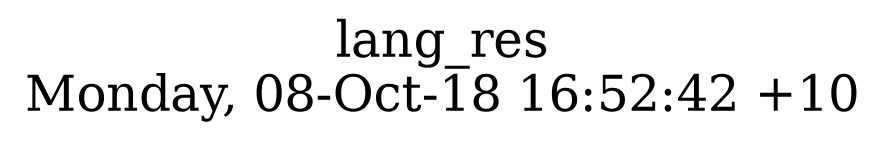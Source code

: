 digraph G {
fontsize="24";
label="lang_res\nMonday, 08-Oct-18 16:52:42 +10";
nojustify=true;
ordering=out;
rankdir=LR;
size="30";
}
